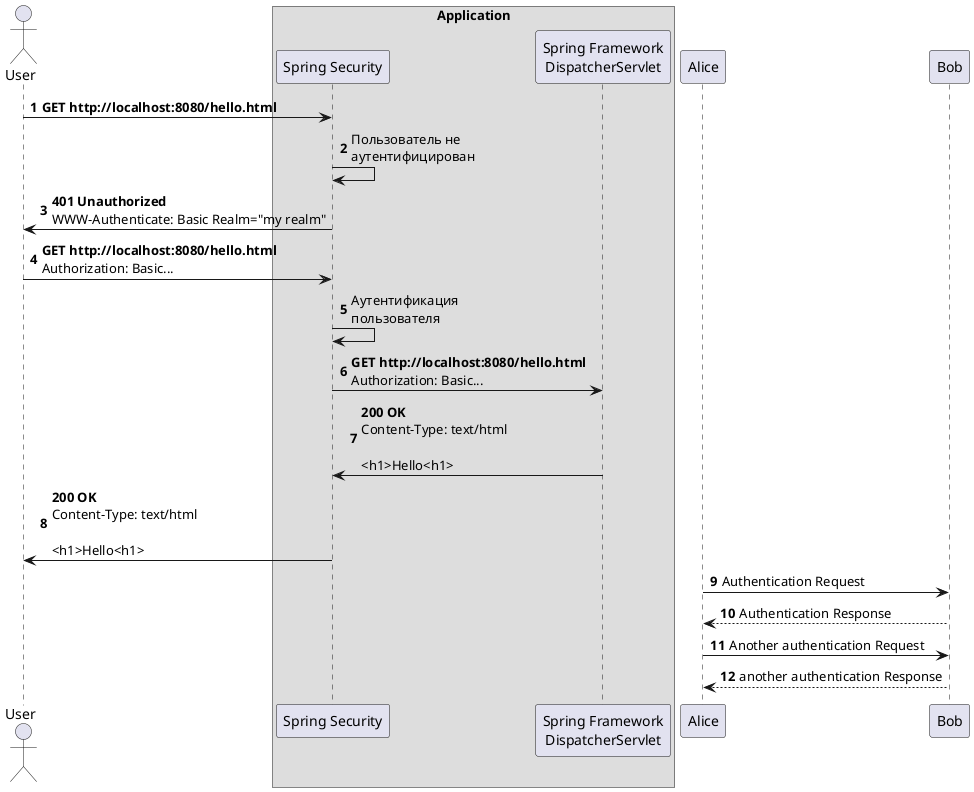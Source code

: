 @startuml
'https://plantuml.com/sequence-diagram

autonumber

actor User
box Application
    participant "Spring Security"
    participant "Spring Framework\nDispatcherServlet"
end box

User -> "Spring Security": <b>GET http://localhost:8080/hello.html
"Spring Security" -> "Spring Security": Пользователь не\nаутентифицирован
"Spring Security" -> User: <b>401 Unauthorized\nWWW-Authenticate: Basic Realm="my realm"
User -> "Spring Security": <b>GET http://localhost:8080/hello.html\nAuthorization: Basic...
"Spring Security" -> "Spring Security": Аутентификация\nпользователя
"Spring Security" -> "Spring Framework\nDispatcherServlet": <b>GET http://localhost:8080/hello.html\nAuthorization: Basic...
"Spring Framework\nDispatcherServlet" -> "Spring Security": <b>200 OK\nContent-Type: text/html\n\n<h1>Hello<h1>
"Spring Security" -> User: <b>200 OK\nContent-Type: text/html\n\n<h1>Hello<h1>

Alice -> Bob: Authentication Request
Bob --> Alice: Authentication Response

Alice -> Bob: Another authentication Request
Alice <-- Bob: another authentication Response
@enduml

// basic authentication применяется для stateless систем